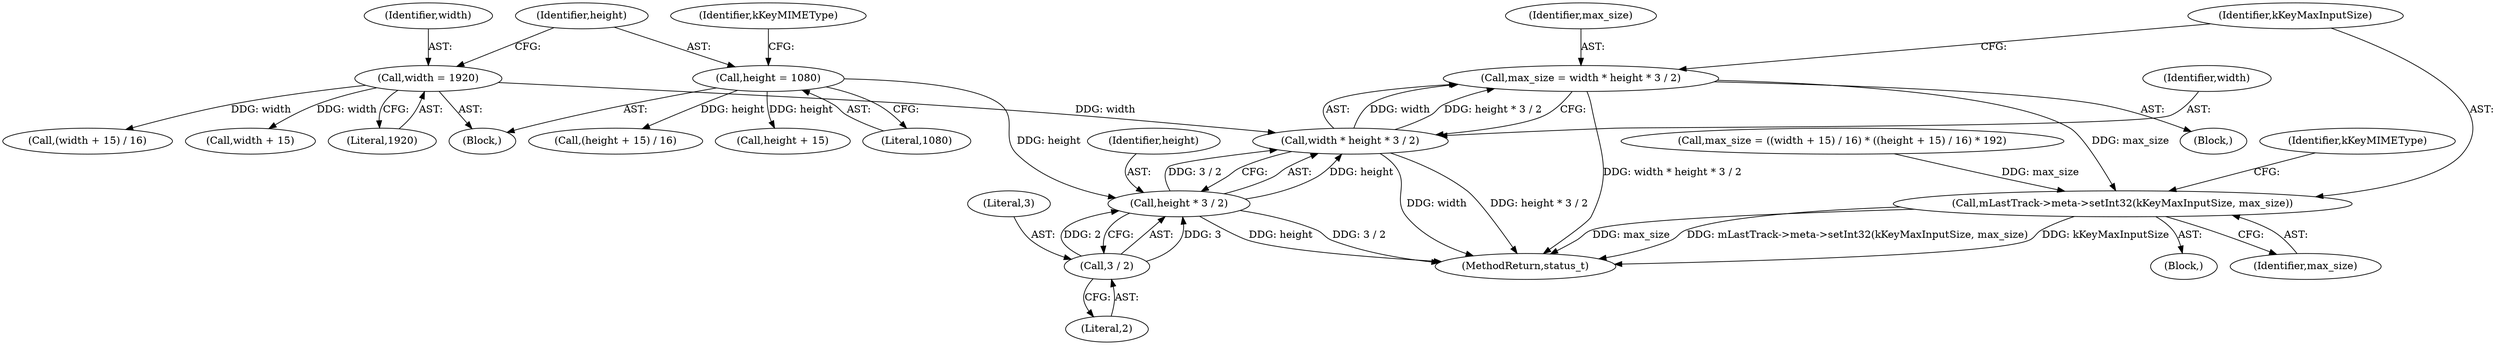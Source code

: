 digraph "0_Android_463a6f807e187828442949d1924e143cf07778c6@integer" {
"1001896" [label="(Call,max_size = width * height * 3 / 2)"];
"1001898" [label="(Call,width * height * 3 / 2)"];
"1001861" [label="(Call,width = 1920)"];
"1001900" [label="(Call,height * 3 / 2)"];
"1001864" [label="(Call,height = 1080)"];
"1001902" [label="(Call,3 / 2)"];
"1001905" [label="(Call,mLastTrack->meta->setInt32(kKeyMaxInputSize, max_size))"];
"1001901" [label="(Identifier,height)"];
"1001899" [label="(Identifier,width)"];
"1001897" [label="(Identifier,max_size)"];
"1001864" [label="(Call,height = 1080)"];
"1001895" [label="(Block,)"];
"1001882" [label="(Call,(width + 15) / 16)"];
"1001888" [label="(Call,(height + 15) / 16)"];
"1001862" [label="(Identifier,width)"];
"1001861" [label="(Call,width = 1920)"];
"1001902" [label="(Call,3 / 2)"];
"1001858" [label="(Block,)"];
"1001903" [label="(Literal,3)"];
"1001898" [label="(Call,width * height * 3 / 2)"];
"1001906" [label="(Identifier,kKeyMaxInputSize)"];
"1001863" [label="(Literal,1920)"];
"1001883" [label="(Call,width + 15)"];
"1001843" [label="(Block,)"];
"1001870" [label="(Identifier,kKeyMIMEType)"];
"1001865" [label="(Identifier,height)"];
"1001911" [label="(Identifier,kKeyMIMEType)"];
"1001904" [label="(Literal,2)"];
"1002911" [label="(MethodReturn,status_t)"];
"1001905" [label="(Call,mLastTrack->meta->setInt32(kKeyMaxInputSize, max_size))"];
"1001896" [label="(Call,max_size = width * height * 3 / 2)"];
"1001866" [label="(Literal,1080)"];
"1001889" [label="(Call,height + 15)"];
"1001907" [label="(Identifier,max_size)"];
"1001879" [label="(Call,max_size = ((width + 15) / 16) * ((height + 15) / 16) * 192)"];
"1001900" [label="(Call,height * 3 / 2)"];
"1001896" -> "1001895"  [label="AST: "];
"1001896" -> "1001898"  [label="CFG: "];
"1001897" -> "1001896"  [label="AST: "];
"1001898" -> "1001896"  [label="AST: "];
"1001906" -> "1001896"  [label="CFG: "];
"1001896" -> "1002911"  [label="DDG: width * height * 3 / 2"];
"1001898" -> "1001896"  [label="DDG: width"];
"1001898" -> "1001896"  [label="DDG: height * 3 / 2"];
"1001896" -> "1001905"  [label="DDG: max_size"];
"1001898" -> "1001900"  [label="CFG: "];
"1001899" -> "1001898"  [label="AST: "];
"1001900" -> "1001898"  [label="AST: "];
"1001898" -> "1002911"  [label="DDG: width"];
"1001898" -> "1002911"  [label="DDG: height * 3 / 2"];
"1001861" -> "1001898"  [label="DDG: width"];
"1001900" -> "1001898"  [label="DDG: height"];
"1001900" -> "1001898"  [label="DDG: 3 / 2"];
"1001861" -> "1001858"  [label="AST: "];
"1001861" -> "1001863"  [label="CFG: "];
"1001862" -> "1001861"  [label="AST: "];
"1001863" -> "1001861"  [label="AST: "];
"1001865" -> "1001861"  [label="CFG: "];
"1001861" -> "1001882"  [label="DDG: width"];
"1001861" -> "1001883"  [label="DDG: width"];
"1001900" -> "1001902"  [label="CFG: "];
"1001901" -> "1001900"  [label="AST: "];
"1001902" -> "1001900"  [label="AST: "];
"1001900" -> "1002911"  [label="DDG: 3 / 2"];
"1001900" -> "1002911"  [label="DDG: height"];
"1001864" -> "1001900"  [label="DDG: height"];
"1001902" -> "1001900"  [label="DDG: 3"];
"1001902" -> "1001900"  [label="DDG: 2"];
"1001864" -> "1001858"  [label="AST: "];
"1001864" -> "1001866"  [label="CFG: "];
"1001865" -> "1001864"  [label="AST: "];
"1001866" -> "1001864"  [label="AST: "];
"1001870" -> "1001864"  [label="CFG: "];
"1001864" -> "1001888"  [label="DDG: height"];
"1001864" -> "1001889"  [label="DDG: height"];
"1001902" -> "1001904"  [label="CFG: "];
"1001903" -> "1001902"  [label="AST: "];
"1001904" -> "1001902"  [label="AST: "];
"1001905" -> "1001843"  [label="AST: "];
"1001905" -> "1001907"  [label="CFG: "];
"1001906" -> "1001905"  [label="AST: "];
"1001907" -> "1001905"  [label="AST: "];
"1001911" -> "1001905"  [label="CFG: "];
"1001905" -> "1002911"  [label="DDG: max_size"];
"1001905" -> "1002911"  [label="DDG: mLastTrack->meta->setInt32(kKeyMaxInputSize, max_size)"];
"1001905" -> "1002911"  [label="DDG: kKeyMaxInputSize"];
"1001879" -> "1001905"  [label="DDG: max_size"];
}

